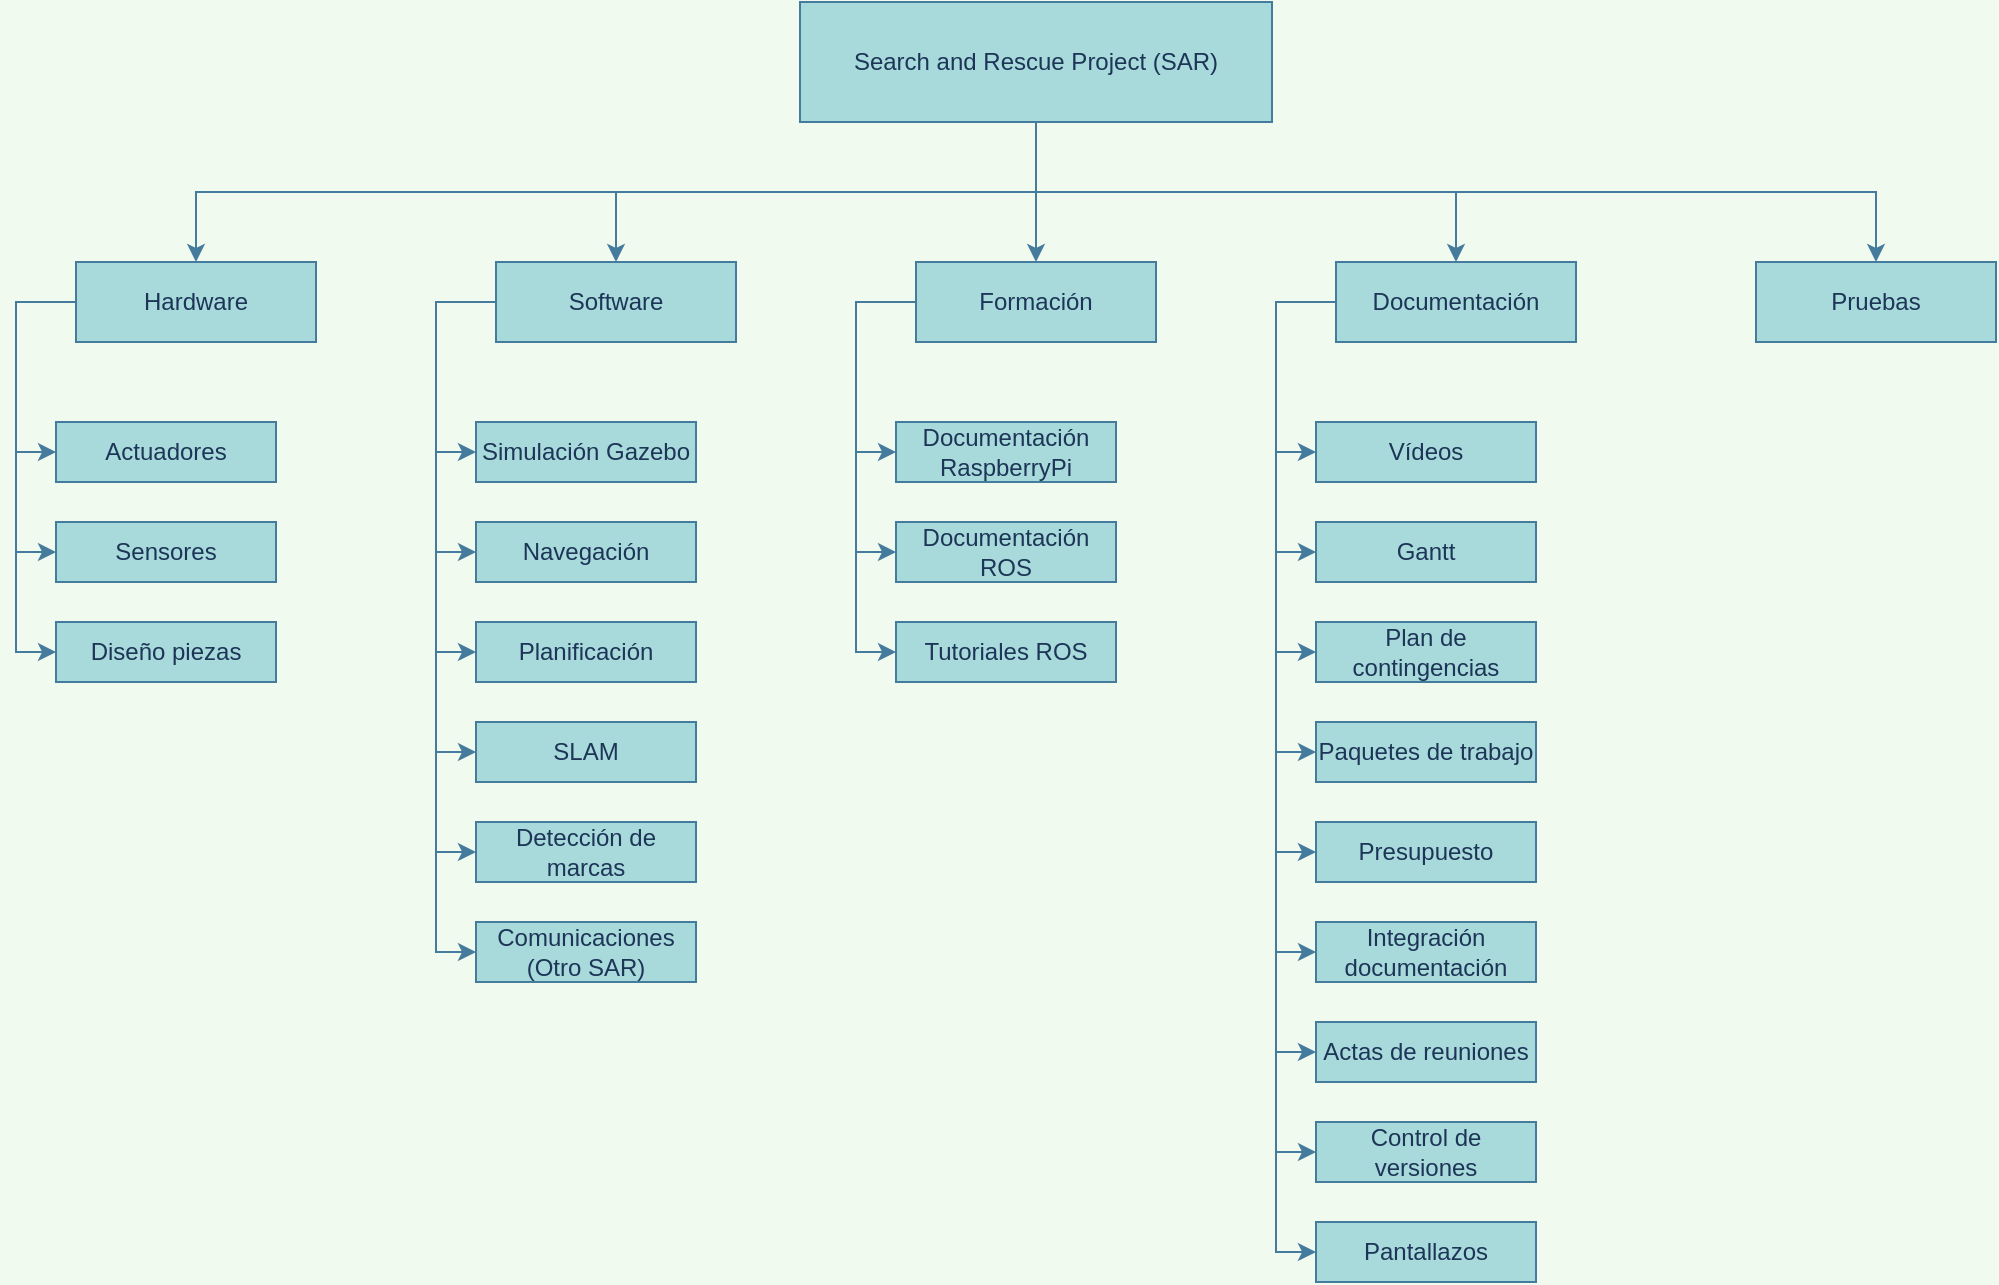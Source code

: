 <mxfile version="16.5.6" type="device"><diagram id="eT1iPXdvKhZvh5X_HpsW" name="Page-1"><mxGraphModel dx="1822" dy="762" grid="0" gridSize="10" guides="1" tooltips="1" connect="1" arrows="1" fold="1" page="0" pageScale="1" pageWidth="827" pageHeight="1169" background="#F1FAEE" math="0" shadow="0"><root><mxCell id="0"/><mxCell id="1" parent="0"/><mxCell id="HA2AbRYT8IpJMvFYNrir-67" style="edgeStyle=orthogonalEdgeStyle;rounded=0;orthogonalLoop=1;jettySize=auto;html=1;entryX=0.5;entryY=0;entryDx=0;entryDy=0;fontFamily=Times New Roman;labelBackgroundColor=#F1FAEE;strokeColor=#457B9D;fontColor=#1D3557;" parent="1" source="HA2AbRYT8IpJMvFYNrir-1" target="HA2AbRYT8IpJMvFYNrir-58" edge="1"><mxGeometry relative="1" as="geometry"/></mxCell><mxCell id="HA2AbRYT8IpJMvFYNrir-68" style="edgeStyle=orthogonalEdgeStyle;rounded=0;orthogonalLoop=1;jettySize=auto;html=1;exitX=0.5;exitY=1;exitDx=0;exitDy=0;entryX=0.5;entryY=0;entryDx=0;entryDy=0;fontFamily=Times New Roman;labelBackgroundColor=#F1FAEE;strokeColor=#457B9D;fontColor=#1D3557;" parent="1" source="HA2AbRYT8IpJMvFYNrir-1" target="HA2AbRYT8IpJMvFYNrir-4" edge="1"><mxGeometry relative="1" as="geometry"/></mxCell><mxCell id="HA2AbRYT8IpJMvFYNrir-69" style="edgeStyle=orthogonalEdgeStyle;rounded=0;orthogonalLoop=1;jettySize=auto;html=1;exitX=0.5;exitY=1;exitDx=0;exitDy=0;fontFamily=Times New Roman;labelBackgroundColor=#F1FAEE;strokeColor=#457B9D;fontColor=#1D3557;" parent="1" source="HA2AbRYT8IpJMvFYNrir-1" target="HA2AbRYT8IpJMvFYNrir-29" edge="1"><mxGeometry relative="1" as="geometry"/></mxCell><mxCell id="HA2AbRYT8IpJMvFYNrir-70" style="edgeStyle=orthogonalEdgeStyle;rounded=0;orthogonalLoop=1;jettySize=auto;html=1;exitX=0.5;exitY=1;exitDx=0;exitDy=0;fontFamily=Times New Roman;labelBackgroundColor=#F1FAEE;strokeColor=#457B9D;fontColor=#1D3557;" parent="1" source="HA2AbRYT8IpJMvFYNrir-1" target="HA2AbRYT8IpJMvFYNrir-37" edge="1"><mxGeometry relative="1" as="geometry"/></mxCell><mxCell id="HA2AbRYT8IpJMvFYNrir-71" style="edgeStyle=orthogonalEdgeStyle;rounded=0;orthogonalLoop=1;jettySize=auto;html=1;exitX=0.5;exitY=1;exitDx=0;exitDy=0;entryX=0.5;entryY=0;entryDx=0;entryDy=0;fontFamily=Times New Roman;labelBackgroundColor=#F1FAEE;strokeColor=#457B9D;fontColor=#1D3557;" parent="1" source="HA2AbRYT8IpJMvFYNrir-1" target="HA2AbRYT8IpJMvFYNrir-7" edge="1"><mxGeometry relative="1" as="geometry"/></mxCell><mxCell id="HA2AbRYT8IpJMvFYNrir-1" value="Search and Rescue Project (SAR)" style="rounded=0;whiteSpace=wrap;html=1;fillColor=#A8DADC;strokeColor=#457B9D;fontColor=#1D3557;" parent="1" vertex="1"><mxGeometry x="252" y="30" width="236" height="60" as="geometry"/></mxCell><mxCell id="HA2AbRYT8IpJMvFYNrir-61" style="edgeStyle=orthogonalEdgeStyle;rounded=0;orthogonalLoop=1;jettySize=auto;html=1;exitX=0;exitY=0.5;exitDx=0;exitDy=0;entryX=0;entryY=0.5;entryDx=0;entryDy=0;fontFamily=Times New Roman;labelBackgroundColor=#F1FAEE;strokeColor=#457B9D;fontColor=#1D3557;" parent="1" source="HA2AbRYT8IpJMvFYNrir-4" target="HA2AbRYT8IpJMvFYNrir-9" edge="1"><mxGeometry relative="1" as="geometry"/></mxCell><mxCell id="HA2AbRYT8IpJMvFYNrir-62" style="edgeStyle=orthogonalEdgeStyle;rounded=0;orthogonalLoop=1;jettySize=auto;html=1;exitX=0;exitY=0.5;exitDx=0;exitDy=0;entryX=0;entryY=0.5;entryDx=0;entryDy=0;fontFamily=Times New Roman;labelBackgroundColor=#F1FAEE;strokeColor=#457B9D;fontColor=#1D3557;" parent="1" source="HA2AbRYT8IpJMvFYNrir-4" target="HA2AbRYT8IpJMvFYNrir-6" edge="1"><mxGeometry relative="1" as="geometry"/></mxCell><mxCell id="HA2AbRYT8IpJMvFYNrir-63" style="edgeStyle=orthogonalEdgeStyle;rounded=0;orthogonalLoop=1;jettySize=auto;html=1;exitX=0;exitY=0.5;exitDx=0;exitDy=0;entryX=0;entryY=0.5;entryDx=0;entryDy=0;fontFamily=Times New Roman;labelBackgroundColor=#F1FAEE;strokeColor=#457B9D;fontColor=#1D3557;" parent="1" source="HA2AbRYT8IpJMvFYNrir-4" target="HA2AbRYT8IpJMvFYNrir-16" edge="1"><mxGeometry relative="1" as="geometry"/></mxCell><mxCell id="HA2AbRYT8IpJMvFYNrir-64" style="edgeStyle=orthogonalEdgeStyle;rounded=0;orthogonalLoop=1;jettySize=auto;html=1;exitX=0;exitY=0.5;exitDx=0;exitDy=0;entryX=0;entryY=0.5;entryDx=0;entryDy=0;fontFamily=Times New Roman;labelBackgroundColor=#F1FAEE;strokeColor=#457B9D;fontColor=#1D3557;" parent="1" source="HA2AbRYT8IpJMvFYNrir-4" target="HA2AbRYT8IpJMvFYNrir-27" edge="1"><mxGeometry relative="1" as="geometry"/></mxCell><mxCell id="HA2AbRYT8IpJMvFYNrir-65" style="edgeStyle=orthogonalEdgeStyle;rounded=0;orthogonalLoop=1;jettySize=auto;html=1;exitX=0;exitY=0.5;exitDx=0;exitDy=0;entryX=0;entryY=0.5;entryDx=0;entryDy=0;fontFamily=Times New Roman;labelBackgroundColor=#F1FAEE;strokeColor=#457B9D;fontColor=#1D3557;" parent="1" source="HA2AbRYT8IpJMvFYNrir-4" target="HA2AbRYT8IpJMvFYNrir-23" edge="1"><mxGeometry relative="1" as="geometry"/></mxCell><mxCell id="HA2AbRYT8IpJMvFYNrir-66" style="edgeStyle=orthogonalEdgeStyle;rounded=0;orthogonalLoop=1;jettySize=auto;html=1;exitX=0;exitY=0.5;exitDx=0;exitDy=0;entryX=0;entryY=0.5;entryDx=0;entryDy=0;fontFamily=Times New Roman;labelBackgroundColor=#F1FAEE;strokeColor=#457B9D;fontColor=#1D3557;" parent="1" source="HA2AbRYT8IpJMvFYNrir-4" target="HA2AbRYT8IpJMvFYNrir-28" edge="1"><mxGeometry relative="1" as="geometry"/></mxCell><mxCell id="HA2AbRYT8IpJMvFYNrir-73" style="edgeStyle=orthogonalEdgeStyle;rounded=0;orthogonalLoop=1;jettySize=auto;html=1;exitX=0;exitY=0.5;exitDx=0;exitDy=0;entryX=0;entryY=0.5;entryDx=0;entryDy=0;fontFamily=Times New Roman;labelBackgroundColor=#F1FAEE;strokeColor=#457B9D;fontColor=#1D3557;" parent="1" source="HA2AbRYT8IpJMvFYNrir-4" target="HA2AbRYT8IpJMvFYNrir-72" edge="1"><mxGeometry relative="1" as="geometry"/></mxCell><mxCell id="HA2AbRYT8IpJMvFYNrir-75" style="edgeStyle=orthogonalEdgeStyle;rounded=0;orthogonalLoop=1;jettySize=auto;html=1;exitX=0;exitY=0.5;exitDx=0;exitDy=0;entryX=0;entryY=0.5;entryDx=0;entryDy=0;fontFamily=Times New Roman;labelBackgroundColor=#F1FAEE;strokeColor=#457B9D;fontColor=#1D3557;" parent="1" source="HA2AbRYT8IpJMvFYNrir-4" target="HA2AbRYT8IpJMvFYNrir-74" edge="1"><mxGeometry relative="1" as="geometry"/></mxCell><mxCell id="HA2AbRYT8IpJMvFYNrir-77" style="edgeStyle=orthogonalEdgeStyle;rounded=0;orthogonalLoop=1;jettySize=auto;html=1;exitX=0;exitY=0.5;exitDx=0;exitDy=0;entryX=0;entryY=0.5;entryDx=0;entryDy=0;fontFamily=Times New Roman;labelBackgroundColor=#F1FAEE;strokeColor=#457B9D;fontColor=#1D3557;" parent="1" source="HA2AbRYT8IpJMvFYNrir-4" target="HA2AbRYT8IpJMvFYNrir-76" edge="1"><mxGeometry relative="1" as="geometry"/></mxCell><mxCell id="HA2AbRYT8IpJMvFYNrir-4" value="Documentación" style="rounded=0;whiteSpace=wrap;html=1;fillColor=#A8DADC;strokeColor=#457B9D;fontColor=#1D3557;" parent="1" vertex="1"><mxGeometry x="520" y="160" width="120" height="40" as="geometry"/></mxCell><mxCell id="HA2AbRYT8IpJMvFYNrir-6" value="Gantt" style="rounded=0;whiteSpace=wrap;html=1;fillColor=#A8DADC;strokeColor=#457B9D;fontColor=#1D3557;" parent="1" vertex="1"><mxGeometry x="510" y="290" width="110" height="30" as="geometry"/></mxCell><mxCell id="HA2AbRYT8IpJMvFYNrir-30" style="edgeStyle=orthogonalEdgeStyle;rounded=0;orthogonalLoop=1;jettySize=auto;html=1;exitX=0;exitY=0.5;exitDx=0;exitDy=0;entryX=0;entryY=0.5;entryDx=0;entryDy=0;labelBackgroundColor=#F1FAEE;strokeColor=#457B9D;fontColor=#1D3557;" parent="1" source="HA2AbRYT8IpJMvFYNrir-7" target="HA2AbRYT8IpJMvFYNrir-18" edge="1"><mxGeometry relative="1" as="geometry"/></mxCell><mxCell id="HA2AbRYT8IpJMvFYNrir-31" style="edgeStyle=orthogonalEdgeStyle;rounded=0;orthogonalLoop=1;jettySize=auto;html=1;exitX=0;exitY=0.5;exitDx=0;exitDy=0;entryX=0;entryY=0.5;entryDx=0;entryDy=0;labelBackgroundColor=#F1FAEE;strokeColor=#457B9D;fontColor=#1D3557;" parent="1" source="HA2AbRYT8IpJMvFYNrir-7" target="HA2AbRYT8IpJMvFYNrir-17" edge="1"><mxGeometry relative="1" as="geometry"/></mxCell><mxCell id="HA2AbRYT8IpJMvFYNrir-32" style="edgeStyle=orthogonalEdgeStyle;rounded=0;orthogonalLoop=1;jettySize=auto;html=1;exitX=0;exitY=0.5;exitDx=0;exitDy=0;entryX=0;entryY=0.5;entryDx=0;entryDy=0;labelBackgroundColor=#F1FAEE;strokeColor=#457B9D;fontColor=#1D3557;" parent="1" source="HA2AbRYT8IpJMvFYNrir-7" target="HA2AbRYT8IpJMvFYNrir-19" edge="1"><mxGeometry relative="1" as="geometry"/></mxCell><mxCell id="HA2AbRYT8IpJMvFYNrir-7" value="Hardware" style="rounded=0;whiteSpace=wrap;html=1;fillColor=#A8DADC;strokeColor=#457B9D;fontColor=#1D3557;" parent="1" vertex="1"><mxGeometry x="-110" y="160" width="120" height="40" as="geometry"/></mxCell><mxCell id="HA2AbRYT8IpJMvFYNrir-9" value="Vídeos" style="rounded=0;whiteSpace=wrap;html=1;fillColor=#A8DADC;strokeColor=#457B9D;fontColor=#1D3557;" parent="1" vertex="1"><mxGeometry x="510" y="240" width="110" height="30" as="geometry"/></mxCell><mxCell id="HA2AbRYT8IpJMvFYNrir-10" value="Simulación Gazebo" style="rounded=0;whiteSpace=wrap;html=1;fillColor=#A8DADC;strokeColor=#457B9D;fontColor=#1D3557;" parent="1" vertex="1"><mxGeometry x="90" y="240" width="110" height="30" as="geometry"/></mxCell><mxCell id="HA2AbRYT8IpJMvFYNrir-11" value="Detección de marcas" style="rounded=0;whiteSpace=wrap;html=1;fillColor=#A8DADC;strokeColor=#457B9D;fontColor=#1D3557;" parent="1" vertex="1"><mxGeometry x="90" y="440" width="110" height="30" as="geometry"/></mxCell><mxCell id="HA2AbRYT8IpJMvFYNrir-12" value="SLAM" style="rounded=0;whiteSpace=wrap;html=1;fillColor=#A8DADC;strokeColor=#457B9D;fontColor=#1D3557;" parent="1" vertex="1"><mxGeometry x="90" y="390" width="110" height="30" as="geometry"/></mxCell><mxCell id="HA2AbRYT8IpJMvFYNrir-13" value="Planificación" style="rounded=0;whiteSpace=wrap;html=1;fillColor=#A8DADC;strokeColor=#457B9D;fontColor=#1D3557;" parent="1" vertex="1"><mxGeometry x="90" y="340" width="110" height="30" as="geometry"/></mxCell><mxCell id="HA2AbRYT8IpJMvFYNrir-14" value="Navegación" style="rounded=0;whiteSpace=wrap;html=1;fillColor=#A8DADC;strokeColor=#457B9D;fontColor=#1D3557;" parent="1" vertex="1"><mxGeometry x="90" y="290" width="110" height="30" as="geometry"/></mxCell><mxCell id="HA2AbRYT8IpJMvFYNrir-15" value="Comunicaciones&lt;br&gt;(Otro SAR)" style="rounded=0;whiteSpace=wrap;html=1;fillColor=#A8DADC;strokeColor=#457B9D;fontColor=#1D3557;" parent="1" vertex="1"><mxGeometry x="90" y="490" width="110" height="30" as="geometry"/></mxCell><mxCell id="HA2AbRYT8IpJMvFYNrir-16" value="Plan de contingencias" style="rounded=0;whiteSpace=wrap;html=1;fillColor=#A8DADC;strokeColor=#457B9D;fontColor=#1D3557;" parent="1" vertex="1"><mxGeometry x="510" y="340" width="110" height="30" as="geometry"/></mxCell><mxCell id="HA2AbRYT8IpJMvFYNrir-17" value="Sensores" style="rounded=0;whiteSpace=wrap;html=1;fillColor=#A8DADC;strokeColor=#457B9D;fontColor=#1D3557;" parent="1" vertex="1"><mxGeometry x="-120" y="290" width="110" height="30" as="geometry"/></mxCell><mxCell id="HA2AbRYT8IpJMvFYNrir-18" value="Actuadores" style="rounded=0;whiteSpace=wrap;html=1;fillColor=#A8DADC;strokeColor=#457B9D;fontColor=#1D3557;" parent="1" vertex="1"><mxGeometry x="-120" y="240" width="110" height="30" as="geometry"/></mxCell><mxCell id="HA2AbRYT8IpJMvFYNrir-19" value="Diseño piezas" style="rounded=0;whiteSpace=wrap;html=1;fillColor=#A8DADC;strokeColor=#457B9D;fontColor=#1D3557;" parent="1" vertex="1"><mxGeometry x="-120" y="340" width="110" height="30" as="geometry"/></mxCell><mxCell id="HA2AbRYT8IpJMvFYNrir-21" value="Documentación ROS" style="rounded=0;whiteSpace=wrap;html=1;fillColor=#A8DADC;strokeColor=#457B9D;fontColor=#1D3557;" parent="1" vertex="1"><mxGeometry x="300" y="290" width="110" height="30" as="geometry"/></mxCell><mxCell id="HA2AbRYT8IpJMvFYNrir-22" value="Documentación RaspberryPi" style="rounded=0;whiteSpace=wrap;html=1;fillColor=#A8DADC;strokeColor=#457B9D;fontColor=#1D3557;" parent="1" vertex="1"><mxGeometry x="300" y="240" width="110" height="30" as="geometry"/></mxCell><mxCell id="HA2AbRYT8IpJMvFYNrir-23" value="Presupuesto" style="rounded=0;whiteSpace=wrap;html=1;fillColor=#A8DADC;strokeColor=#457B9D;fontColor=#1D3557;" parent="1" vertex="1"><mxGeometry x="510" y="440" width="110" height="30" as="geometry"/></mxCell><mxCell id="HA2AbRYT8IpJMvFYNrir-24" value="Tutoriales ROS" style="rounded=0;whiteSpace=wrap;html=1;fillColor=#A8DADC;strokeColor=#457B9D;fontColor=#1D3557;" parent="1" vertex="1"><mxGeometry x="300" y="340" width="110" height="30" as="geometry"/></mxCell><mxCell id="HA2AbRYT8IpJMvFYNrir-27" value="Paquetes de trabajo" style="rounded=0;whiteSpace=wrap;html=1;fillColor=#A8DADC;strokeColor=#457B9D;fontColor=#1D3557;" parent="1" vertex="1"><mxGeometry x="510" y="390" width="110" height="30" as="geometry"/></mxCell><mxCell id="HA2AbRYT8IpJMvFYNrir-28" value="Integración documentación" style="rounded=0;whiteSpace=wrap;html=1;fillColor=#A8DADC;strokeColor=#457B9D;fontColor=#1D3557;" parent="1" vertex="1"><mxGeometry x="510" y="490" width="110" height="30" as="geometry"/></mxCell><mxCell id="HA2AbRYT8IpJMvFYNrir-29" value="Pruebas" style="rounded=0;whiteSpace=wrap;html=1;fillColor=#A8DADC;strokeColor=#457B9D;fontColor=#1D3557;" parent="1" vertex="1"><mxGeometry x="730" y="160" width="120" height="40" as="geometry"/></mxCell><mxCell id="HA2AbRYT8IpJMvFYNrir-34" style="edgeStyle=orthogonalEdgeStyle;rounded=0;orthogonalLoop=1;jettySize=auto;html=1;exitX=0;exitY=0.5;exitDx=0;exitDy=0;entryX=0;entryY=0.5;entryDx=0;entryDy=0;labelBackgroundColor=#F1FAEE;strokeColor=#457B9D;fontColor=#1D3557;" parent="1" source="HA2AbRYT8IpJMvFYNrir-37" target="HA2AbRYT8IpJMvFYNrir-10" edge="1"><mxGeometry relative="1" as="geometry"><mxPoint x="90" y="255" as="targetPoint"/></mxGeometry></mxCell><mxCell id="HA2AbRYT8IpJMvFYNrir-41" style="edgeStyle=orthogonalEdgeStyle;rounded=0;orthogonalLoop=1;jettySize=auto;html=1;exitX=0;exitY=0.5;exitDx=0;exitDy=0;entryX=0;entryY=0.5;entryDx=0;entryDy=0;fontFamily=Times New Roman;labelBackgroundColor=#F1FAEE;strokeColor=#457B9D;fontColor=#1D3557;" parent="1" source="HA2AbRYT8IpJMvFYNrir-37" target="HA2AbRYT8IpJMvFYNrir-14" edge="1"><mxGeometry relative="1" as="geometry"/></mxCell><mxCell id="HA2AbRYT8IpJMvFYNrir-42" style="edgeStyle=orthogonalEdgeStyle;rounded=0;orthogonalLoop=1;jettySize=auto;html=1;exitX=0;exitY=0.5;exitDx=0;exitDy=0;entryX=0;entryY=0.5;entryDx=0;entryDy=0;fontFamily=Times New Roman;labelBackgroundColor=#F1FAEE;strokeColor=#457B9D;fontColor=#1D3557;" parent="1" source="HA2AbRYT8IpJMvFYNrir-37" target="HA2AbRYT8IpJMvFYNrir-13" edge="1"><mxGeometry relative="1" as="geometry"/></mxCell><mxCell id="HA2AbRYT8IpJMvFYNrir-43" style="edgeStyle=orthogonalEdgeStyle;rounded=0;orthogonalLoop=1;jettySize=auto;html=1;exitX=0;exitY=0.5;exitDx=0;exitDy=0;entryX=0;entryY=0.5;entryDx=0;entryDy=0;fontFamily=Times New Roman;labelBackgroundColor=#F1FAEE;strokeColor=#457B9D;fontColor=#1D3557;" parent="1" source="HA2AbRYT8IpJMvFYNrir-37" target="HA2AbRYT8IpJMvFYNrir-12" edge="1"><mxGeometry relative="1" as="geometry"/></mxCell><mxCell id="HA2AbRYT8IpJMvFYNrir-44" style="edgeStyle=orthogonalEdgeStyle;rounded=0;orthogonalLoop=1;jettySize=auto;html=1;exitX=0;exitY=0.5;exitDx=0;exitDy=0;entryX=0;entryY=0.5;entryDx=0;entryDy=0;fontFamily=Times New Roman;labelBackgroundColor=#F1FAEE;strokeColor=#457B9D;fontColor=#1D3557;" parent="1" source="HA2AbRYT8IpJMvFYNrir-37" target="HA2AbRYT8IpJMvFYNrir-11" edge="1"><mxGeometry relative="1" as="geometry"/></mxCell><mxCell id="HA2AbRYT8IpJMvFYNrir-45" style="edgeStyle=orthogonalEdgeStyle;rounded=0;orthogonalLoop=1;jettySize=auto;html=1;exitX=0;exitY=0.5;exitDx=0;exitDy=0;entryX=0;entryY=0.5;entryDx=0;entryDy=0;fontFamily=Times New Roman;labelBackgroundColor=#F1FAEE;strokeColor=#457B9D;fontColor=#1D3557;" parent="1" source="HA2AbRYT8IpJMvFYNrir-37" target="HA2AbRYT8IpJMvFYNrir-15" edge="1"><mxGeometry relative="1" as="geometry"/></mxCell><mxCell id="HA2AbRYT8IpJMvFYNrir-37" value="Software" style="rounded=0;whiteSpace=wrap;html=1;fillColor=#A8DADC;strokeColor=#457B9D;fontColor=#1D3557;" parent="1" vertex="1"><mxGeometry x="100" y="160" width="120" height="40" as="geometry"/></mxCell><mxCell id="HA2AbRYT8IpJMvFYNrir-52" style="edgeStyle=orthogonalEdgeStyle;rounded=0;orthogonalLoop=1;jettySize=auto;html=1;exitX=0;exitY=0.5;exitDx=0;exitDy=0;entryX=0;entryY=0.5;entryDx=0;entryDy=0;labelBackgroundColor=#F1FAEE;strokeColor=#457B9D;fontColor=#1D3557;" parent="1" source="HA2AbRYT8IpJMvFYNrir-58" target="HA2AbRYT8IpJMvFYNrir-22" edge="1"><mxGeometry relative="1" as="geometry"><mxPoint x="300" y="255" as="targetPoint"/><Array as="points"><mxPoint x="280" y="180"/><mxPoint x="280" y="255"/></Array></mxGeometry></mxCell><mxCell id="HA2AbRYT8IpJMvFYNrir-59" style="edgeStyle=orthogonalEdgeStyle;rounded=0;orthogonalLoop=1;jettySize=auto;html=1;exitX=0;exitY=0.5;exitDx=0;exitDy=0;entryX=0;entryY=0.5;entryDx=0;entryDy=0;fontFamily=Times New Roman;labelBackgroundColor=#F1FAEE;strokeColor=#457B9D;fontColor=#1D3557;" parent="1" source="HA2AbRYT8IpJMvFYNrir-58" target="HA2AbRYT8IpJMvFYNrir-21" edge="1"><mxGeometry relative="1" as="geometry"/></mxCell><mxCell id="HA2AbRYT8IpJMvFYNrir-60" style="edgeStyle=orthogonalEdgeStyle;rounded=0;orthogonalLoop=1;jettySize=auto;html=1;exitX=0;exitY=0.5;exitDx=0;exitDy=0;entryX=0;entryY=0.5;entryDx=0;entryDy=0;fontFamily=Times New Roman;labelBackgroundColor=#F1FAEE;strokeColor=#457B9D;fontColor=#1D3557;" parent="1" source="HA2AbRYT8IpJMvFYNrir-58" target="HA2AbRYT8IpJMvFYNrir-24" edge="1"><mxGeometry relative="1" as="geometry"/></mxCell><mxCell id="HA2AbRYT8IpJMvFYNrir-58" value="Formación" style="rounded=0;whiteSpace=wrap;html=1;fillColor=#A8DADC;strokeColor=#457B9D;fontColor=#1D3557;" parent="1" vertex="1"><mxGeometry x="310" y="160" width="120" height="40" as="geometry"/></mxCell><mxCell id="HA2AbRYT8IpJMvFYNrir-72" value="Actas de reuniones" style="rounded=0;whiteSpace=wrap;html=1;fillColor=#A8DADC;strokeColor=#457B9D;fontColor=#1D3557;" parent="1" vertex="1"><mxGeometry x="510" y="540" width="110" height="30" as="geometry"/></mxCell><mxCell id="HA2AbRYT8IpJMvFYNrir-74" value="Control de versiones" style="rounded=0;whiteSpace=wrap;html=1;fillColor=#A8DADC;strokeColor=#457B9D;fontColor=#1D3557;" parent="1" vertex="1"><mxGeometry x="510" y="590" width="110" height="30" as="geometry"/></mxCell><mxCell id="HA2AbRYT8IpJMvFYNrir-76" value="Pantallazos" style="rounded=0;whiteSpace=wrap;html=1;fillColor=#A8DADC;strokeColor=#457B9D;fontColor=#1D3557;" parent="1" vertex="1"><mxGeometry x="510" y="640" width="110" height="30" as="geometry"/></mxCell></root></mxGraphModel></diagram></mxfile>